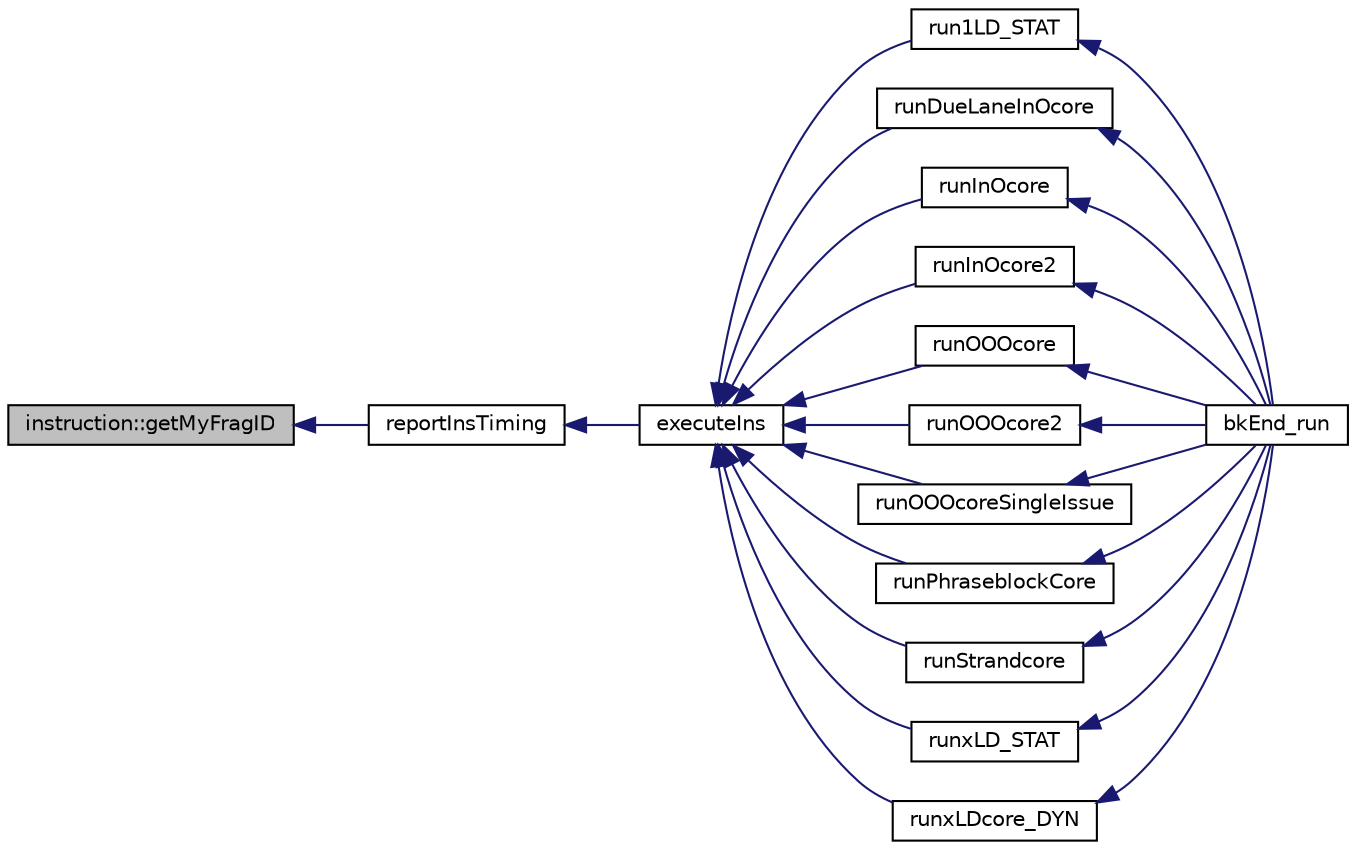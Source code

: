 digraph G
{
  edge [fontname="Helvetica",fontsize="10",labelfontname="Helvetica",labelfontsize="10"];
  node [fontname="Helvetica",fontsize="10",shape=record];
  rankdir=LR;
  Node1 [label="instruction::getMyFragID",height=0.2,width=0.4,color="black", fillcolor="grey75", style="filled" fontcolor="black"];
  Node1 -> Node2 [dir=back,color="midnightblue",fontsize="10",style="solid"];
  Node2 [label="reportInsTiming",height=0.2,width=0.4,color="black", fillcolor="white", style="filled",URL="$bkEnd_8cpp.html#a28571fa314c00095dc96822adb0dd144"];
  Node2 -> Node3 [dir=back,color="midnightblue",fontsize="10",style="solid"];
  Node3 [label="executeIns",height=0.2,width=0.4,color="black", fillcolor="white", style="filled",URL="$bkEnd_8cpp.html#a71f0f1c12b63efb040d2ab4a920e02d5"];
  Node3 -> Node4 [dir=back,color="midnightblue",fontsize="10",style="solid"];
  Node4 [label="run1LD_STAT",height=0.2,width=0.4,color="black", fillcolor="white", style="filled",URL="$bkEnd_8cpp.html#a97c39e40275c8b88452f484247c641e6"];
  Node4 -> Node5 [dir=back,color="midnightblue",fontsize="10",style="solid"];
  Node5 [label="bkEnd_run",height=0.2,width=0.4,color="black", fillcolor="white", style="filled",URL="$bkEnd_8h.html#a0de885ce07273f37e162ecb0e63ec95d"];
  Node3 -> Node6 [dir=back,color="midnightblue",fontsize="10",style="solid"];
  Node6 [label="runDueLaneInOcore",height=0.2,width=0.4,color="black", fillcolor="white", style="filled",URL="$bkEnd_8cpp.html#ace2244168da67b24c25de5eeb8e324e7"];
  Node6 -> Node5 [dir=back,color="midnightblue",fontsize="10",style="solid"];
  Node3 -> Node7 [dir=back,color="midnightblue",fontsize="10",style="solid"];
  Node7 [label="runInOcore",height=0.2,width=0.4,color="black", fillcolor="white", style="filled",URL="$bkEnd_8cpp.html#a08f23b53db9ac916db6ee3b82c8a80a9"];
  Node7 -> Node5 [dir=back,color="midnightblue",fontsize="10",style="solid"];
  Node3 -> Node8 [dir=back,color="midnightblue",fontsize="10",style="solid"];
  Node8 [label="runInOcore2",height=0.2,width=0.4,color="black", fillcolor="white", style="filled",URL="$bkEnd_8cpp.html#ac12de6e25fc3f32a278fbc174b77bcf8"];
  Node8 -> Node5 [dir=back,color="midnightblue",fontsize="10",style="solid"];
  Node3 -> Node9 [dir=back,color="midnightblue",fontsize="10",style="solid"];
  Node9 [label="runOOOcore",height=0.2,width=0.4,color="black", fillcolor="white", style="filled",URL="$bkEnd_8cpp.html#a0048e706dd30cad67418041c870d1850"];
  Node9 -> Node5 [dir=back,color="midnightblue",fontsize="10",style="solid"];
  Node3 -> Node10 [dir=back,color="midnightblue",fontsize="10",style="solid"];
  Node10 [label="runOOOcore2",height=0.2,width=0.4,color="black", fillcolor="white", style="filled",URL="$bkEnd_8cpp.html#a1e86a57f718ccc5c785cb2f69e4eb150"];
  Node10 -> Node5 [dir=back,color="midnightblue",fontsize="10",style="solid"];
  Node3 -> Node11 [dir=back,color="midnightblue",fontsize="10",style="solid"];
  Node11 [label="runOOOcoreSingleIssue",height=0.2,width=0.4,color="black", fillcolor="white", style="filled",URL="$bkEnd_8cpp.html#a10447d26aeb9ab403590f64c71683174"];
  Node11 -> Node5 [dir=back,color="midnightblue",fontsize="10",style="solid"];
  Node3 -> Node12 [dir=back,color="midnightblue",fontsize="10",style="solid"];
  Node12 [label="runPhraseblockCore",height=0.2,width=0.4,color="black", fillcolor="white", style="filled",URL="$bkEnd_8cpp.html#a6ce7251cbd93290a7c6774649b96b166"];
  Node12 -> Node5 [dir=back,color="midnightblue",fontsize="10",style="solid"];
  Node3 -> Node13 [dir=back,color="midnightblue",fontsize="10",style="solid"];
  Node13 [label="runStrandcore",height=0.2,width=0.4,color="black", fillcolor="white", style="filled",URL="$bkEnd_8cpp.html#a72051851d4c12247aaab4ed481b9c2d1"];
  Node13 -> Node5 [dir=back,color="midnightblue",fontsize="10",style="solid"];
  Node3 -> Node14 [dir=back,color="midnightblue",fontsize="10",style="solid"];
  Node14 [label="runxLD_STAT",height=0.2,width=0.4,color="black", fillcolor="white", style="filled",URL="$bkEnd_8cpp.html#a63d6bd6a56d403ccb003d08d98681a3b"];
  Node14 -> Node5 [dir=back,color="midnightblue",fontsize="10",style="solid"];
  Node3 -> Node15 [dir=back,color="midnightblue",fontsize="10",style="solid"];
  Node15 [label="runxLDcore_DYN",height=0.2,width=0.4,color="black", fillcolor="white", style="filled",URL="$bkEnd_8cpp.html#a00dd14f5dbcba28599ade0a3d5c47091"];
  Node15 -> Node5 [dir=back,color="midnightblue",fontsize="10",style="solid"];
}
